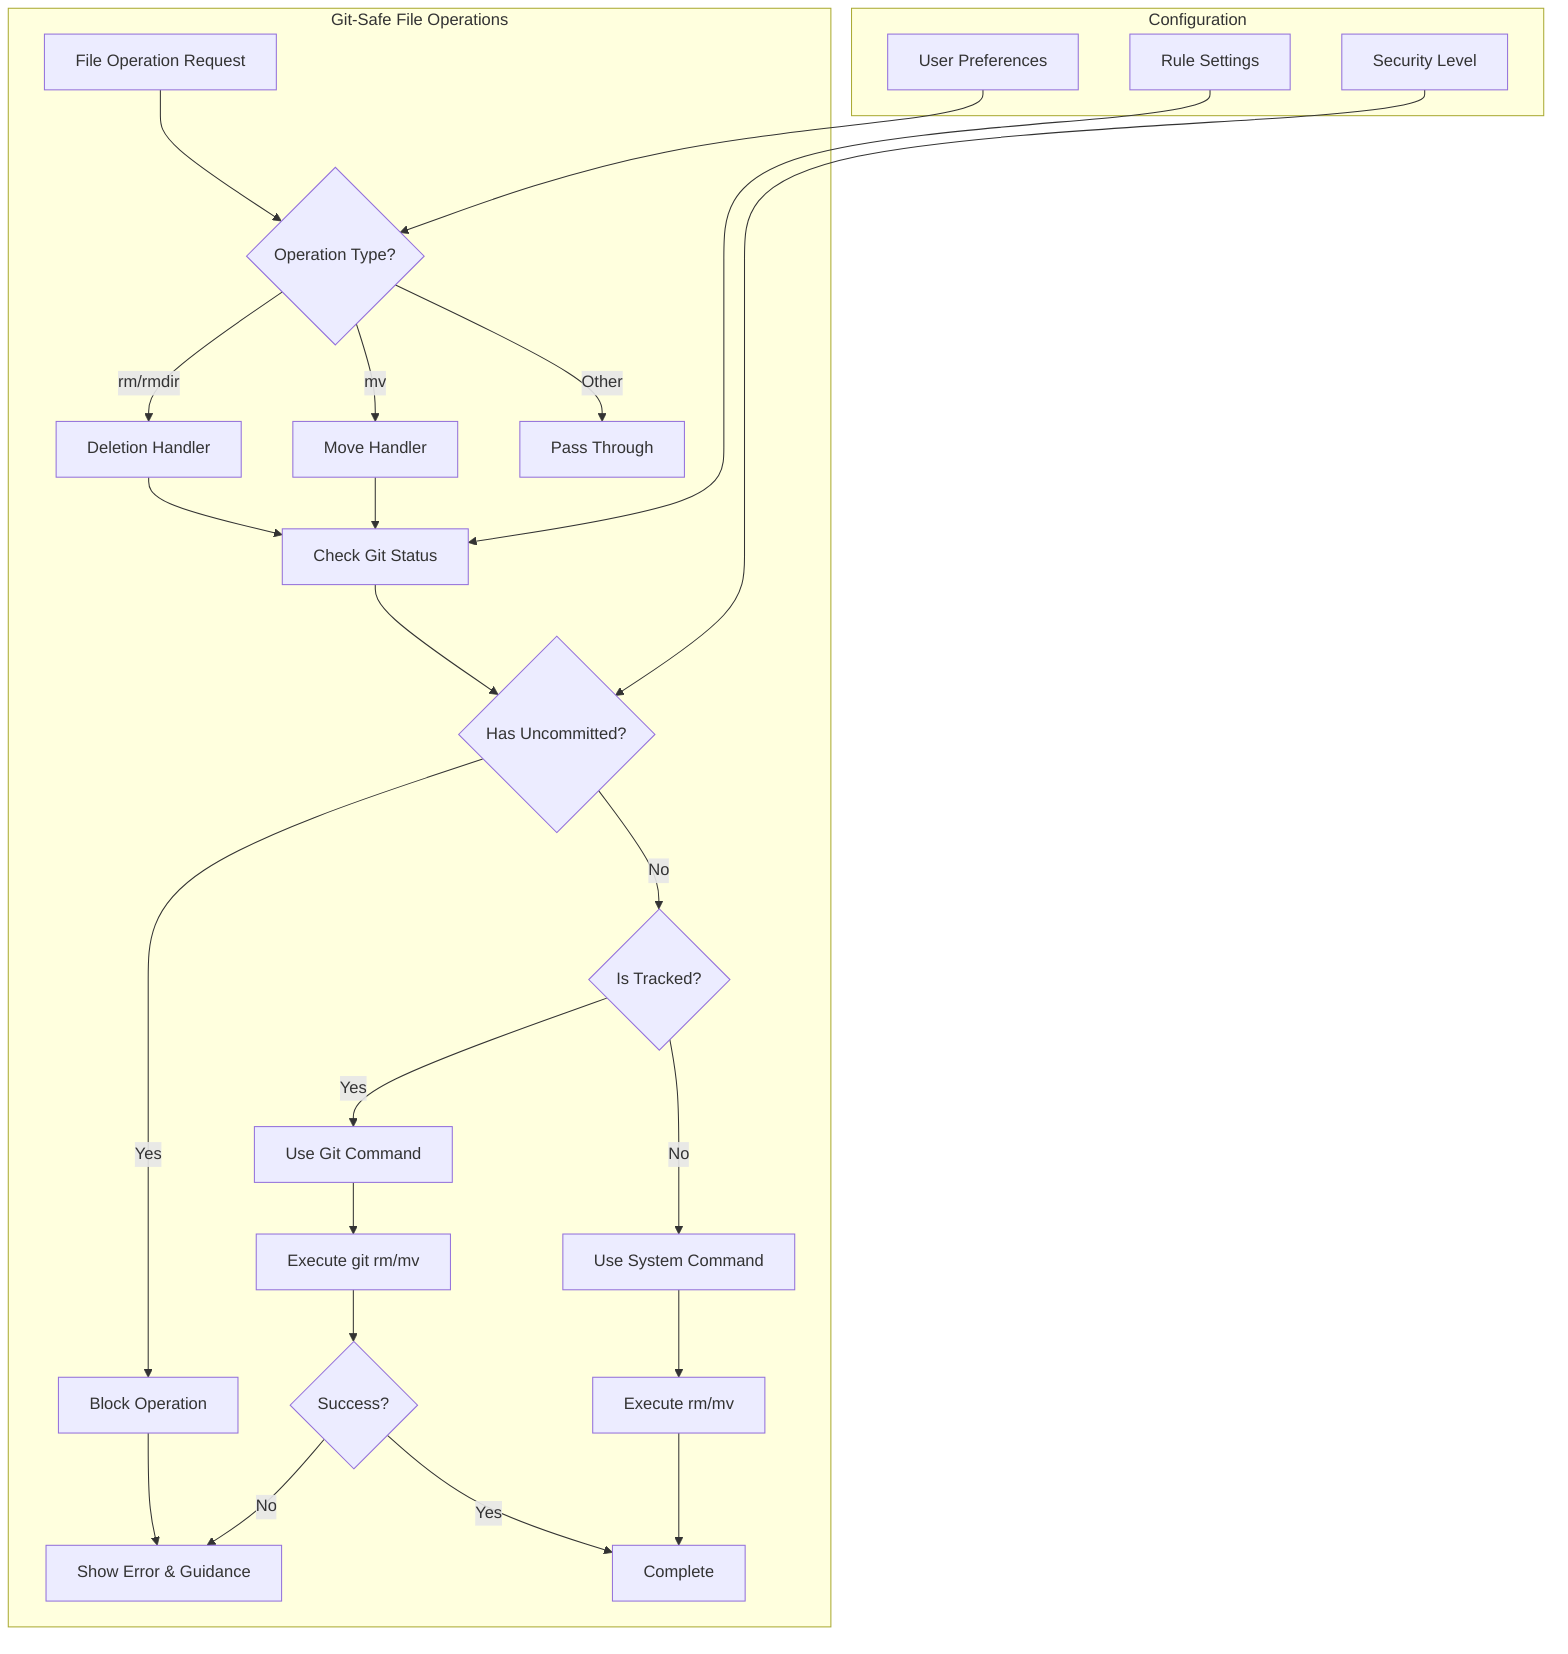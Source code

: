 graph TB
    subgraph "Git-Safe File Operations"
        A[File Operation Request] --> B{Operation Type?}
        
        B -->|rm/rmdir| C[Deletion Handler]
        B -->|mv| D[Move Handler]
        B -->|Other| E[Pass Through]
        
        C --> F[Check Git Status]
        D --> F
        
        F --> G{Has Uncommitted?}
        G -->|Yes| H[Block Operation]
        G -->|No| I{Is Tracked?}
        
        I -->|Yes| J[Use Git Command]
        I -->|No| K[Use System Command]
        
        H --> L[Show Error & Guidance]
        J --> M[Execute git rm/mv]
        K --> N[Execute rm/mv]
        
        M --> O{Success?}
        O -->|No| L
        O -->|Yes| P[Complete]
        N --> P
    end
    
    subgraph "Configuration"
        Q[User Preferences]
        R[Rule Settings]
        S[Security Level]
        
        Q --> B
        R --> F
        S --> G
    end